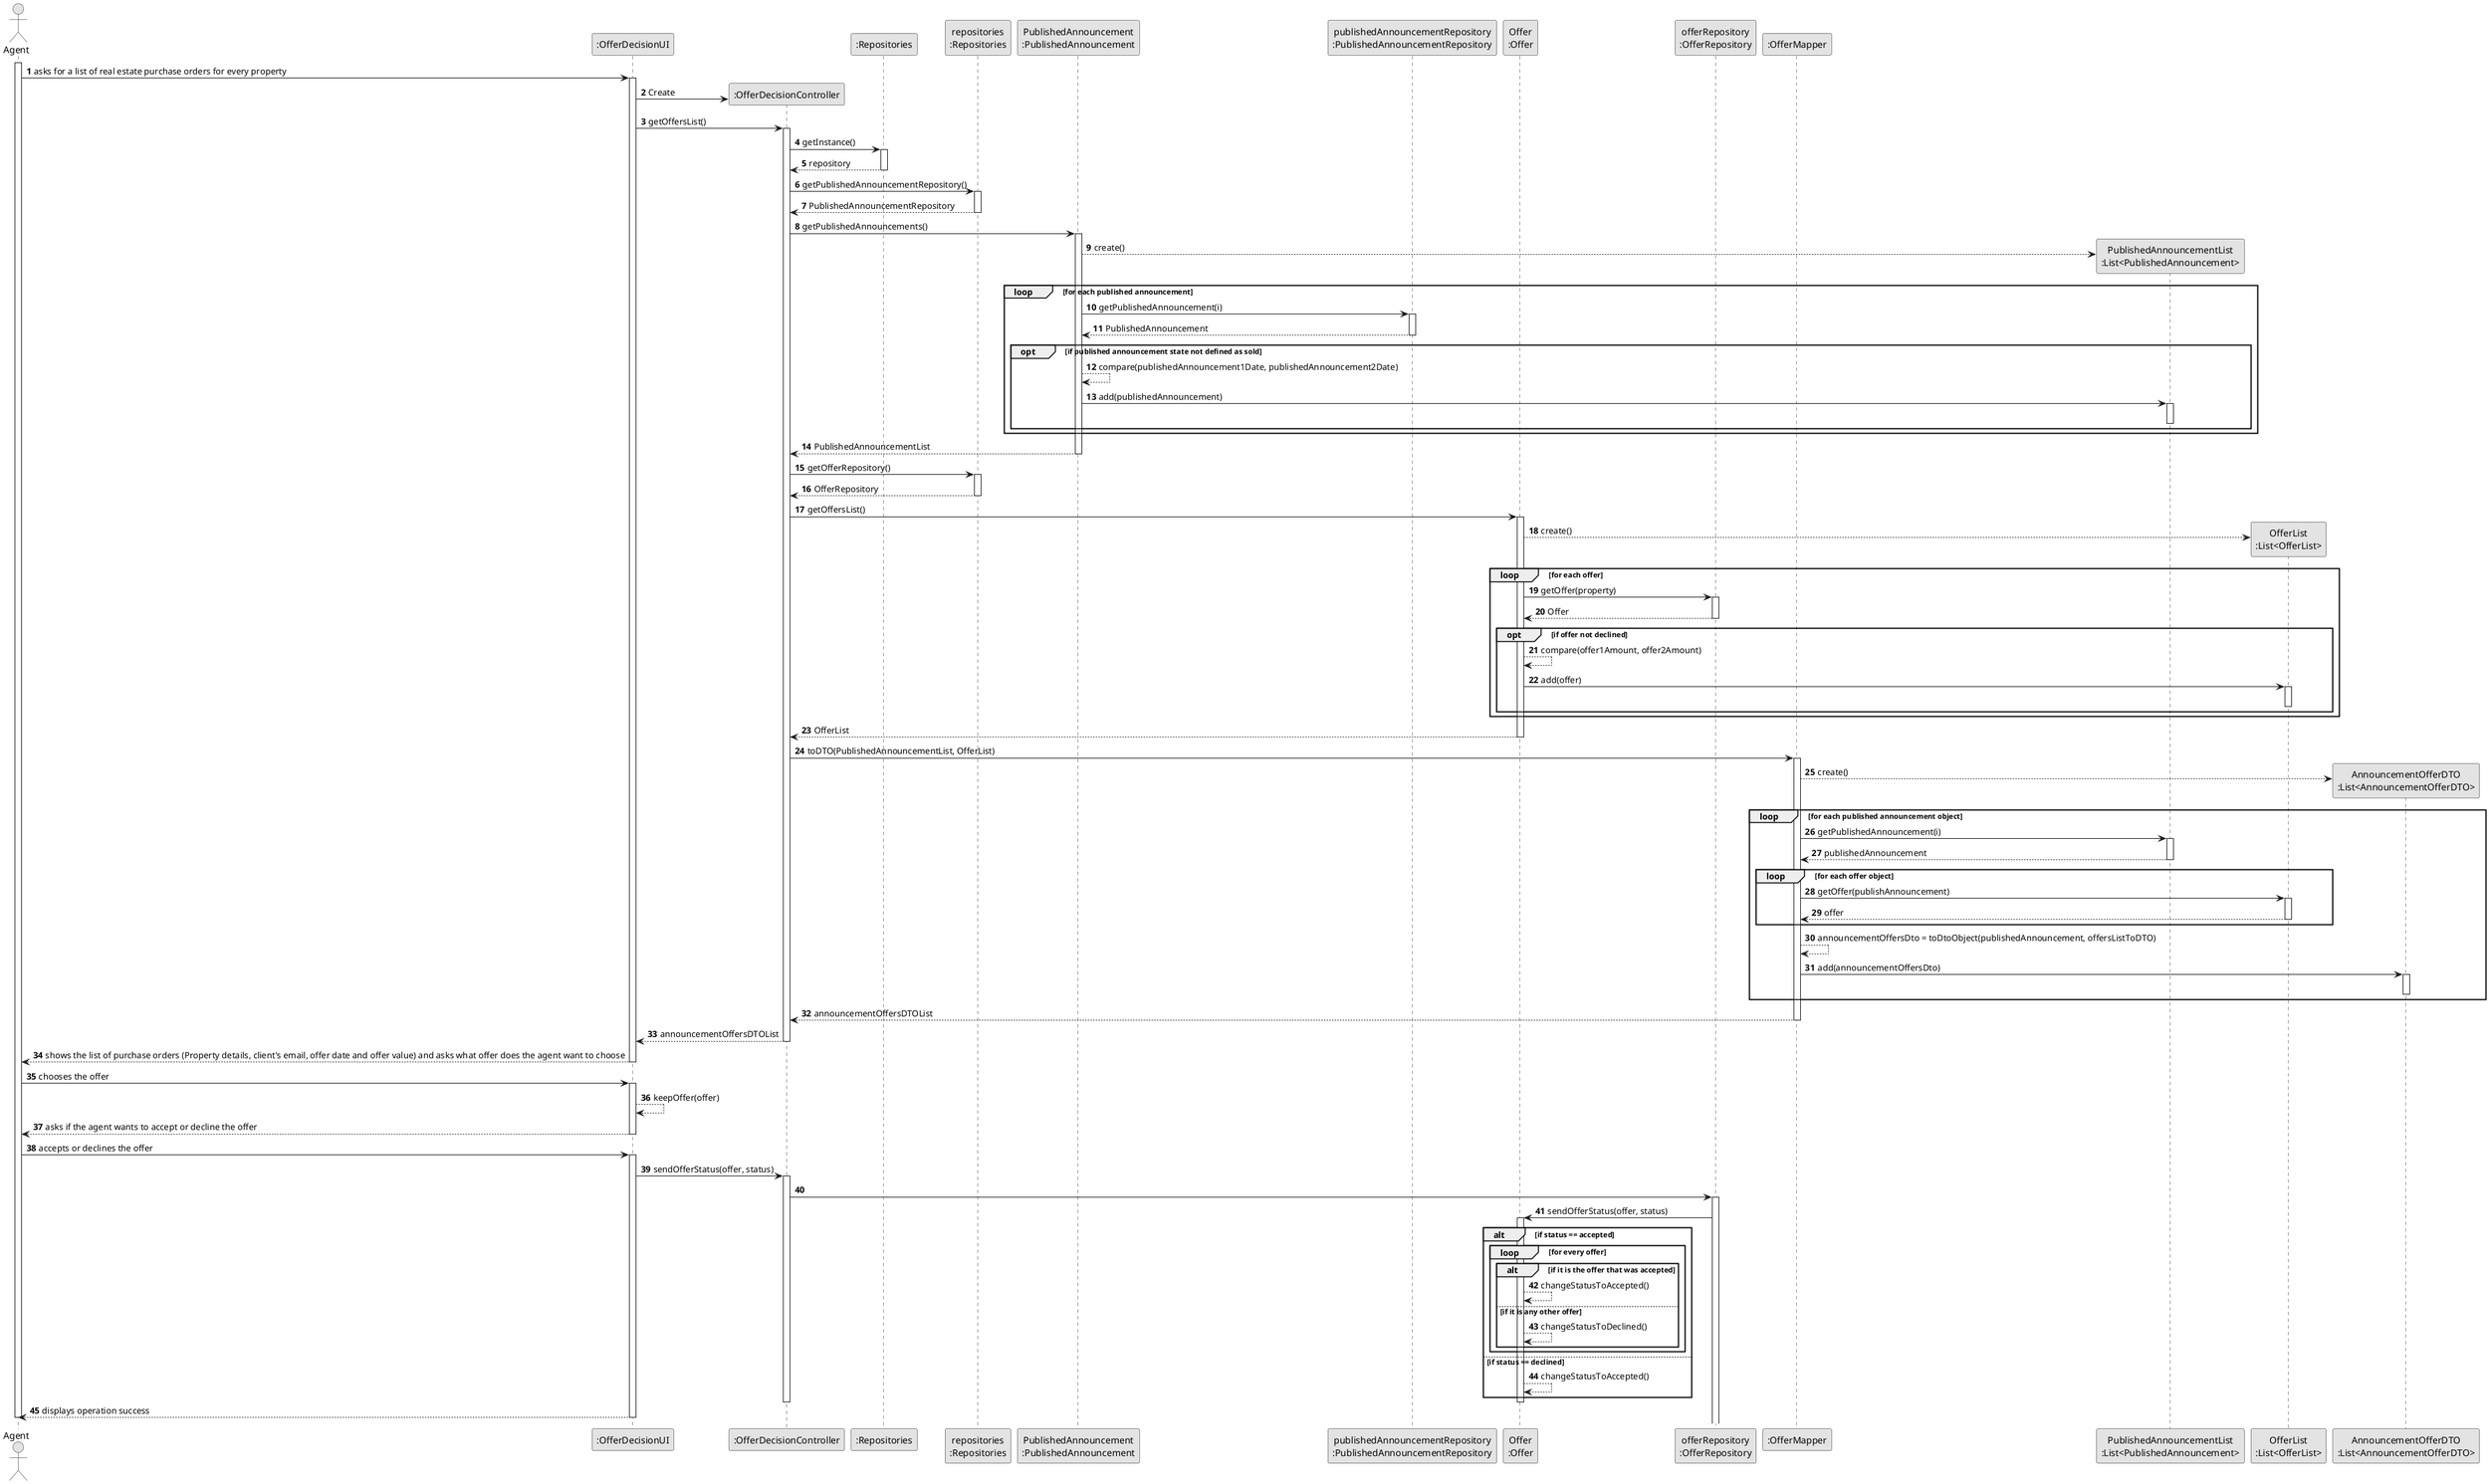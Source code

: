 @startuml
skinparam monochrome true
skinparam packageStyle rectangle
skinparam shadowing false

autonumber

actor "Agent" as agent
participant ":OfferDecisionUI" as ui
participant ":OfferDecisionController" as controller
participant ":Repositories" as singleton
participant "repositories\n:Repositories" as repositories
participant "PublishedAnnouncement\n:PublishedAnnouncement" as announcement
participant "publishedAnnouncementRepository\n:PublishedAnnouncementRepository" as announcementrep
participant "Offer\n:Offer" as offer
participant "offerRepository\n:OfferRepository" as offerrepository
participant ":OfferMapper" as mapper
participant "PublishedAnnouncementList\n:List<PublishedAnnouncement>" as announcementlist
participant "OfferList\n:List<OfferList>" as offerlist
participant "AnnouncementOfferDTO\n:List<AnnouncementOfferDTO>" as dtolist


activate agent


agent -> ui : asks for a list of real estate purchase orders for every property
activate ui

        create controller
        ui -> controller: Create
        ui -> controller: getOffersList()

        activate controller

        controller -> singleton : getInstance()
        activate singleton

                singleton --> controller : repository

            deactivate singleton

            controller -> repositories : getPublishedAnnouncementRepository()

            activate repositories

                repositories --> controller : PublishedAnnouncementRepository

            deactivate repositories

                controller -> announcement : getPublishedAnnouncements()
                activate announcement

                create announcementlist
                announcement --> announcementlist** : create()

                    loop for each published announcement
                    
                        announcement -> announcementrep : getPublishedAnnouncement(i)
                        activate announcementrep
                        announcementrep --> announcement : PublishedAnnouncement
                        deactivate announcementrep

                        opt if published announcement state not defined as sold

                                announcement --> announcement : compare(publishedAnnouncement1Date, publishedAnnouncement2Date)

                                announcement -> announcementlist : add(publishedAnnouncement)
                                activate announcementlist
                                deactivate announcementlist

                        end
 
                    end

                announcement --> controller : PublishedAnnouncementList

                deactivate announcement
        
                controller -> repositories : getOfferRepository()
                    activate repositories

                        repositories --> controller : OfferRepository
                    deactivate repositories

                controller -> offer : getOffersList()
                activate offer

                create offerlist
                offer --> offerlist** : create()

                loop for each offer

                        offer -> offerrepository : getOffer(property)
                        activate offerrepository
                        offerrepository --> offer : Offer
                        deactivate offerrepository
                        opt if offer not declined

                                offer --> offer : compare(offer1Amount, offer2Amount)
                                offer -> offerlist : add(offer)
                                activate offerlist
                                deactivate offerlist

                        end

                    end

                offer --> controller : OfferList
                deactivate offer

                controller -> mapper : toDTO(PublishedAnnouncementList, OfferList)
                activate mapper

                create dtolist
                mapper --> dtolist** : create()


                loop for each published announcement object
                    
                    mapper -> announcementlist : getPublishedAnnouncement(i)
                    activate announcementlist
                    announcementlist --> mapper : publishedAnnouncement
                    deactivate announcementlist

                    loop for each offer object

                        mapper -> offerlist : getOffer(publishAnnouncement)
                        activate offerlist
                        offerlist --> mapper : offer
                        deactivate offerlist

                    end

                    mapper --> mapper : announcementOffersDto = toDtoObject(publishedAnnouncement, offersListToDTO)

                    mapper -> dtolist : add(announcementOffersDto)
                    activate dtolist
                    deactivate dtolist
 
                end

                mapper --> controller : announcementOffersDTOList
                deactivate mapper

                controller --> ui : announcementOffersDTOList
                deactivate controller

        deactivate controller

ui --> agent : shows the list of purchase orders (Property details, client's email, offer date and offer value) and asks what offer does the agent want to choose
deactivate ui


agent -> ui : chooses the offer
activate ui


ui --> ui : keepOffer(offer)



ui --> agent : asks if the agent wants to accept or decline the offer
deactivate ui


agent -> ui : accepts or declines the offer
activate ui


ui -> controller : sendOfferStatus(offer, status)
activate controller
controller -> offerrepository : 
activate offerrepository
offerrepository -> offer: sendOfferStatus(offer, status)
activate offer
        alt if status == accepted
                loop for every offer
                        alt if it is the offer that was accepted
                                offer --> offer : changeStatusToAccepted()
                        else if it is any other offer
                                        offer --> offer : changeStatusToDeclined()
                        end
                end
        else if status == declined
                offer --> offer : changeStatusToAccepted()
        end
deactivate offer
deactivate controller
ui --> agent : displays operation success  
deactivate ui

deactivate agent

@enduml